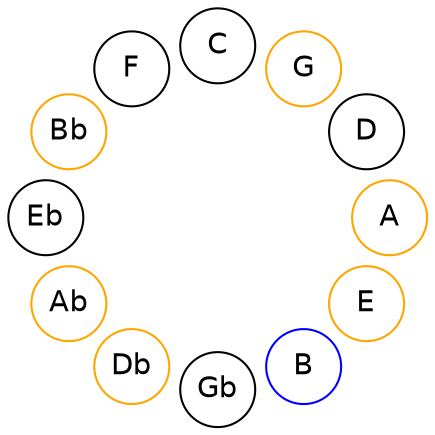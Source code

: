 
graph {

layout = circo;
mindist = .1

node [shape = circle, fontname = Helvetica, margin = 0]
edge [style=invis]

subgraph 1 {
	E -- B -- Gb -- Db -- Ab -- Eb -- Bb -- F -- C -- G -- D -- A -- E
}

E [color=orange];
B [color=blue];
Db [color=orange];
Ab [color=orange];
Bb [color=orange];
G [color=orange];
A [color=orange];
}
